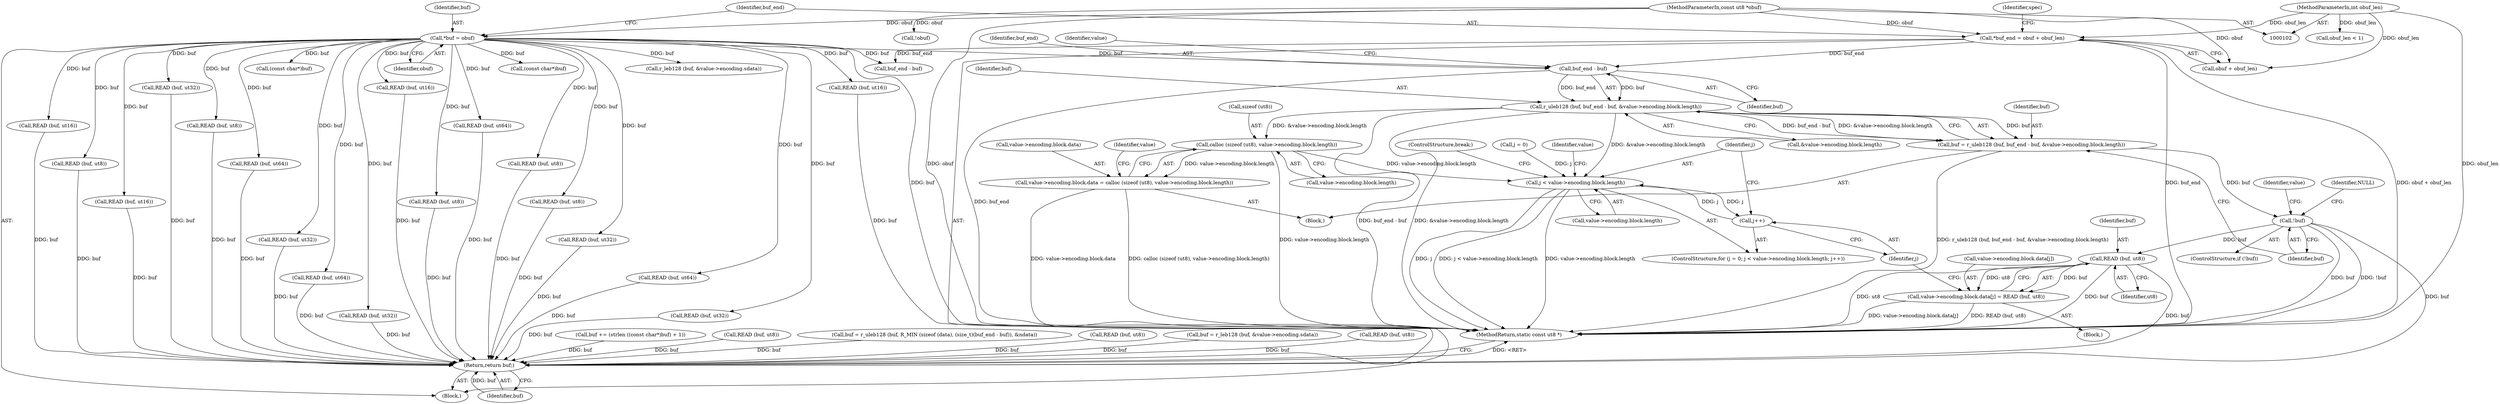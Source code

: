 digraph "0_radare2_2ca9ab45891b6ae8e32b6c28c81eebca059cbe5d_0@pointer" {
"1000453" [label="(Call,r_uleb128 (buf, buf_end - buf, &value->encoding.block.length))"];
"1000455" [label="(Call,buf_end - buf)"];
"1000116" [label="(Call,*buf_end = obuf + obuf_len)"];
"1000103" [label="(MethodParameterIn,const ut8 *obuf)"];
"1000104" [label="(MethodParameterIn,int obuf_len)"];
"1000112" [label="(Call,*buf = obuf)"];
"1000451" [label="(Call,buf = r_uleb128 (buf, buf_end - buf, &value->encoding.block.length))"];
"1000467" [label="(Call,!buf)"];
"1000525" [label="(Call,READ (buf, ut8))"];
"1000515" [label="(Call,value->encoding.block.data[j] = READ (buf, ut8))"];
"1000812" [label="(Return,return buf;)"];
"1000480" [label="(Call,calloc (sizeof (ut8), value->encoding.block.length))"];
"1000472" [label="(Call,value->encoding.block.data = calloc (sizeof (ut8), value->encoding.block.length))"];
"1000503" [label="(Call,j < value->encoding.block.length)"];
"1000512" [label="(Call,j++)"];
"1000441" [label="(Call,buf += (strlen ((const char*)buf) + 1))"];
"1000596" [label="(Call,READ (buf, ut8))"];
"1000112" [label="(Call,*buf = obuf)"];
"1000328" [label="(Call,READ (buf, ut32))"];
"1000445" [label="(Call,(const char*)buf)"];
"1000749" [label="(Call,READ (buf, ut8))"];
"1000782" [label="(Call,READ (buf, ut64))"];
"1000505" [label="(Call,value->encoding.block.length)"];
"1000116" [label="(Call,*buf_end = obuf + obuf_len)"];
"1000113" [label="(Identifier,buf)"];
"1000525" [label="(Call,READ (buf, ut8))"];
"1000114" [label="(Identifier,obuf)"];
"1000494" [label="(Identifier,value)"];
"1000200" [label="(Call,READ (buf, ut8))"];
"1000222" [label="(Call,READ (buf, ut32))"];
"1000452" [label="(Identifier,buf)"];
"1000513" [label="(Identifier,j)"];
"1000500" [label="(Call,j = 0)"];
"1000437" [label="(Call,(const char*)buf)"];
"1000693" [label="(Call,buf = r_uleb128 (buf, R_MIN (sizeof (data), (size_t)(buf_end - buf)), &ndata))"];
"1000118" [label="(Call,obuf + obuf_len)"];
"1000233" [label="(Call,READ (buf, ut64))"];
"1000125" [label="(Identifier,spec)"];
"1000457" [label="(Identifier,buf)"];
"1000481" [label="(Call,sizeof (ut8))"];
"1000458" [label="(Call,&value->encoding.block.length)"];
"1000480" [label="(Call,calloc (sizeof (ut8), value->encoding.block.length))"];
"1000632" [label="(Call,READ (buf, ut32))"];
"1000456" [label="(Identifier,buf_end)"];
"1000527" [label="(Identifier,ut8)"];
"1000451" [label="(Call,buf = r_uleb128 (buf, buf_end - buf, &value->encoding.block.length))"];
"1000398" [label="(Call,READ (buf, ut16))"];
"1000471" [label="(Identifier,NULL)"];
"1000514" [label="(Block,)"];
"1000520" [label="(Identifier,value)"];
"1000133" [label="(Call,!obuf)"];
"1000466" [label="(ControlStructure,if (!buf))"];
"1000468" [label="(Identifier,buf)"];
"1000103" [label="(MethodParameterIn,const ut8 *obuf)"];
"1000186" [label="(Block,)"];
"1000315" [label="(Call,READ (buf, ut8))"];
"1000110" [label="(Block,)"];
"1000614" [label="(Call,r_leb128 (buf, &value->encoding.sdata))"];
"1000512" [label="(Call,j++)"];
"1000738" [label="(Call,READ (buf, ut64))"];
"1000476" [label="(Identifier,value)"];
"1000499" [label="(ControlStructure,for (j = 0; j < value->encoding.block.length; j++))"];
"1000503" [label="(Call,j < value->encoding.block.length)"];
"1000814" [label="(MethodReturn,static const ut8 *)"];
"1000462" [label="(Identifier,value)"];
"1000453" [label="(Call,r_uleb128 (buf, buf_end - buf, &value->encoding.block.length))"];
"1000454" [label="(Identifier,buf)"];
"1000607" [label="(Call,READ (buf, ut8))"];
"1000473" [label="(Call,value->encoding.block.data)"];
"1000538" [label="(Call,READ (buf, ut8))"];
"1000467" [label="(Call,!buf)"];
"1000483" [label="(Call,value->encoding.block.length)"];
"1000516" [label="(Call,value->encoding.block.data[j])"];
"1000612" [label="(Call,buf = r_leb128 (buf, &value->encoding.sdata))"];
"1000771" [label="(Call,READ (buf, ut32))"];
"1000455" [label="(Call,buf_end - buf)"];
"1000420" [label="(Call,READ (buf, ut64))"];
"1000813" [label="(Identifier,buf)"];
"1000104" [label="(MethodParameterIn,int obuf_len)"];
"1000135" [label="(Call,obuf_len < 1)"];
"1000472" [label="(Call,value->encoding.block.data = calloc (sizeof (ut8), value->encoding.block.length))"];
"1000515" [label="(Call,value->encoding.block.data[j] = READ (buf, ut8))"];
"1000526" [label="(Identifier,buf)"];
"1000378" [label="(Call,READ (buf, ut8))"];
"1000409" [label="(Call,READ (buf, ut32))"];
"1000812" [label="(Return,return buf;)"];
"1000528" [label="(ControlStructure,break;)"];
"1000760" [label="(Call,READ (buf, ut16))"];
"1000117" [label="(Identifier,buf_end)"];
"1000702" [label="(Call,buf_end - buf)"];
"1000504" [label="(Identifier,j)"];
"1000257" [label="(Call,READ (buf, ut16))"];
"1000793" [label="(Call,READ (buf, ut8))"];
"1000211" [label="(Call,READ (buf, ut16))"];
"1000453" -> "1000451"  [label="AST: "];
"1000453" -> "1000458"  [label="CFG: "];
"1000454" -> "1000453"  [label="AST: "];
"1000455" -> "1000453"  [label="AST: "];
"1000458" -> "1000453"  [label="AST: "];
"1000451" -> "1000453"  [label="CFG: "];
"1000453" -> "1000814"  [label="DDG: buf_end - buf"];
"1000453" -> "1000814"  [label="DDG: &value->encoding.block.length"];
"1000453" -> "1000451"  [label="DDG: buf"];
"1000453" -> "1000451"  [label="DDG: buf_end - buf"];
"1000453" -> "1000451"  [label="DDG: &value->encoding.block.length"];
"1000455" -> "1000453"  [label="DDG: buf"];
"1000455" -> "1000453"  [label="DDG: buf_end"];
"1000453" -> "1000480"  [label="DDG: &value->encoding.block.length"];
"1000453" -> "1000503"  [label="DDG: &value->encoding.block.length"];
"1000455" -> "1000457"  [label="CFG: "];
"1000456" -> "1000455"  [label="AST: "];
"1000457" -> "1000455"  [label="AST: "];
"1000462" -> "1000455"  [label="CFG: "];
"1000455" -> "1000814"  [label="DDG: buf_end"];
"1000116" -> "1000455"  [label="DDG: buf_end"];
"1000112" -> "1000455"  [label="DDG: buf"];
"1000116" -> "1000110"  [label="AST: "];
"1000116" -> "1000118"  [label="CFG: "];
"1000117" -> "1000116"  [label="AST: "];
"1000118" -> "1000116"  [label="AST: "];
"1000125" -> "1000116"  [label="CFG: "];
"1000116" -> "1000814"  [label="DDG: buf_end"];
"1000116" -> "1000814"  [label="DDG: obuf + obuf_len"];
"1000103" -> "1000116"  [label="DDG: obuf"];
"1000104" -> "1000116"  [label="DDG: obuf_len"];
"1000116" -> "1000702"  [label="DDG: buf_end"];
"1000103" -> "1000102"  [label="AST: "];
"1000103" -> "1000814"  [label="DDG: obuf"];
"1000103" -> "1000112"  [label="DDG: obuf"];
"1000103" -> "1000118"  [label="DDG: obuf"];
"1000103" -> "1000133"  [label="DDG: obuf"];
"1000104" -> "1000102"  [label="AST: "];
"1000104" -> "1000814"  [label="DDG: obuf_len"];
"1000104" -> "1000118"  [label="DDG: obuf_len"];
"1000104" -> "1000135"  [label="DDG: obuf_len"];
"1000112" -> "1000110"  [label="AST: "];
"1000112" -> "1000114"  [label="CFG: "];
"1000113" -> "1000112"  [label="AST: "];
"1000114" -> "1000112"  [label="AST: "];
"1000117" -> "1000112"  [label="CFG: "];
"1000112" -> "1000814"  [label="DDG: buf"];
"1000112" -> "1000200"  [label="DDG: buf"];
"1000112" -> "1000211"  [label="DDG: buf"];
"1000112" -> "1000222"  [label="DDG: buf"];
"1000112" -> "1000233"  [label="DDG: buf"];
"1000112" -> "1000257"  [label="DDG: buf"];
"1000112" -> "1000328"  [label="DDG: buf"];
"1000112" -> "1000398"  [label="DDG: buf"];
"1000112" -> "1000409"  [label="DDG: buf"];
"1000112" -> "1000420"  [label="DDG: buf"];
"1000112" -> "1000437"  [label="DDG: buf"];
"1000112" -> "1000445"  [label="DDG: buf"];
"1000112" -> "1000538"  [label="DDG: buf"];
"1000112" -> "1000607"  [label="DDG: buf"];
"1000112" -> "1000614"  [label="DDG: buf"];
"1000112" -> "1000632"  [label="DDG: buf"];
"1000112" -> "1000702"  [label="DDG: buf"];
"1000112" -> "1000738"  [label="DDG: buf"];
"1000112" -> "1000749"  [label="DDG: buf"];
"1000112" -> "1000760"  [label="DDG: buf"];
"1000112" -> "1000771"  [label="DDG: buf"];
"1000112" -> "1000782"  [label="DDG: buf"];
"1000112" -> "1000793"  [label="DDG: buf"];
"1000451" -> "1000186"  [label="AST: "];
"1000452" -> "1000451"  [label="AST: "];
"1000468" -> "1000451"  [label="CFG: "];
"1000451" -> "1000814"  [label="DDG: r_uleb128 (buf, buf_end - buf, &value->encoding.block.length)"];
"1000451" -> "1000467"  [label="DDG: buf"];
"1000467" -> "1000466"  [label="AST: "];
"1000467" -> "1000468"  [label="CFG: "];
"1000468" -> "1000467"  [label="AST: "];
"1000471" -> "1000467"  [label="CFG: "];
"1000476" -> "1000467"  [label="CFG: "];
"1000467" -> "1000814"  [label="DDG: buf"];
"1000467" -> "1000814"  [label="DDG: !buf"];
"1000467" -> "1000525"  [label="DDG: buf"];
"1000467" -> "1000812"  [label="DDG: buf"];
"1000525" -> "1000515"  [label="AST: "];
"1000525" -> "1000527"  [label="CFG: "];
"1000526" -> "1000525"  [label="AST: "];
"1000527" -> "1000525"  [label="AST: "];
"1000515" -> "1000525"  [label="CFG: "];
"1000525" -> "1000814"  [label="DDG: buf"];
"1000525" -> "1000814"  [label="DDG: ut8"];
"1000525" -> "1000515"  [label="DDG: buf"];
"1000525" -> "1000515"  [label="DDG: ut8"];
"1000525" -> "1000812"  [label="DDG: buf"];
"1000515" -> "1000514"  [label="AST: "];
"1000516" -> "1000515"  [label="AST: "];
"1000513" -> "1000515"  [label="CFG: "];
"1000515" -> "1000814"  [label="DDG: READ (buf, ut8)"];
"1000515" -> "1000814"  [label="DDG: value->encoding.block.data[j]"];
"1000812" -> "1000110"  [label="AST: "];
"1000812" -> "1000813"  [label="CFG: "];
"1000813" -> "1000812"  [label="AST: "];
"1000814" -> "1000812"  [label="CFG: "];
"1000812" -> "1000814"  [label="DDG: <RET>"];
"1000813" -> "1000812"  [label="DDG: buf"];
"1000441" -> "1000812"  [label="DDG: buf"];
"1000200" -> "1000812"  [label="DDG: buf"];
"1000222" -> "1000812"  [label="DDG: buf"];
"1000612" -> "1000812"  [label="DDG: buf"];
"1000632" -> "1000812"  [label="DDG: buf"];
"1000749" -> "1000812"  [label="DDG: buf"];
"1000607" -> "1000812"  [label="DDG: buf"];
"1000378" -> "1000812"  [label="DDG: buf"];
"1000257" -> "1000812"  [label="DDG: buf"];
"1000409" -> "1000812"  [label="DDG: buf"];
"1000211" -> "1000812"  [label="DDG: buf"];
"1000693" -> "1000812"  [label="DDG: buf"];
"1000760" -> "1000812"  [label="DDG: buf"];
"1000771" -> "1000812"  [label="DDG: buf"];
"1000398" -> "1000812"  [label="DDG: buf"];
"1000782" -> "1000812"  [label="DDG: buf"];
"1000596" -> "1000812"  [label="DDG: buf"];
"1000315" -> "1000812"  [label="DDG: buf"];
"1000738" -> "1000812"  [label="DDG: buf"];
"1000793" -> "1000812"  [label="DDG: buf"];
"1000328" -> "1000812"  [label="DDG: buf"];
"1000233" -> "1000812"  [label="DDG: buf"];
"1000420" -> "1000812"  [label="DDG: buf"];
"1000538" -> "1000812"  [label="DDG: buf"];
"1000480" -> "1000472"  [label="AST: "];
"1000480" -> "1000483"  [label="CFG: "];
"1000481" -> "1000480"  [label="AST: "];
"1000483" -> "1000480"  [label="AST: "];
"1000472" -> "1000480"  [label="CFG: "];
"1000480" -> "1000814"  [label="DDG: value->encoding.block.length"];
"1000480" -> "1000472"  [label="DDG: value->encoding.block.length"];
"1000480" -> "1000503"  [label="DDG: value->encoding.block.length"];
"1000472" -> "1000186"  [label="AST: "];
"1000473" -> "1000472"  [label="AST: "];
"1000494" -> "1000472"  [label="CFG: "];
"1000472" -> "1000814"  [label="DDG: calloc (sizeof (ut8), value->encoding.block.length)"];
"1000472" -> "1000814"  [label="DDG: value->encoding.block.data"];
"1000503" -> "1000499"  [label="AST: "];
"1000503" -> "1000505"  [label="CFG: "];
"1000504" -> "1000503"  [label="AST: "];
"1000505" -> "1000503"  [label="AST: "];
"1000520" -> "1000503"  [label="CFG: "];
"1000528" -> "1000503"  [label="CFG: "];
"1000503" -> "1000814"  [label="DDG: j < value->encoding.block.length"];
"1000503" -> "1000814"  [label="DDG: value->encoding.block.length"];
"1000503" -> "1000814"  [label="DDG: j"];
"1000512" -> "1000503"  [label="DDG: j"];
"1000500" -> "1000503"  [label="DDG: j"];
"1000503" -> "1000512"  [label="DDG: j"];
"1000512" -> "1000499"  [label="AST: "];
"1000512" -> "1000513"  [label="CFG: "];
"1000513" -> "1000512"  [label="AST: "];
"1000504" -> "1000512"  [label="CFG: "];
}
